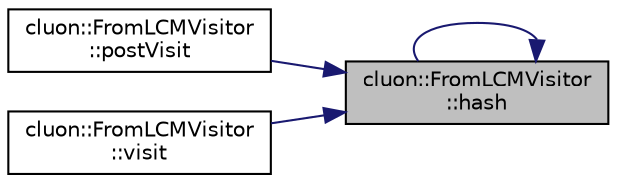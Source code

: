 digraph "cluon::FromLCMVisitor::hash"
{
 // LATEX_PDF_SIZE
  edge [fontname="Helvetica",fontsize="10",labelfontname="Helvetica",labelfontsize="10"];
  node [fontname="Helvetica",fontsize="10",shape=record];
  rankdir="RL";
  Node1 [label="cluon::FromLCMVisitor\l::hash",height=0.2,width=0.4,color="black", fillcolor="grey75", style="filled", fontcolor="black",tooltip=" "];
  Node1 -> Node1 [dir="back",color="midnightblue",fontsize="10",style="solid",fontname="Helvetica"];
  Node1 -> Node2 [dir="back",color="midnightblue",fontsize="10",style="solid",fontname="Helvetica"];
  Node2 [label="cluon::FromLCMVisitor\l::postVisit",height=0.2,width=0.4,color="black", fillcolor="white", style="filled",URL="$classcluon_1_1FromLCMVisitor.html#a92ab53e4c4857d313e500533820fc10c",tooltip=" "];
  Node1 -> Node3 [dir="back",color="midnightblue",fontsize="10",style="solid",fontname="Helvetica"];
  Node3 [label="cluon::FromLCMVisitor\l::visit",height=0.2,width=0.4,color="black", fillcolor="white", style="filled",URL="$classcluon_1_1FromLCMVisitor.html#a295a45d3d33c20d2fd2ef45006cd2d0c",tooltip=" "];
}
